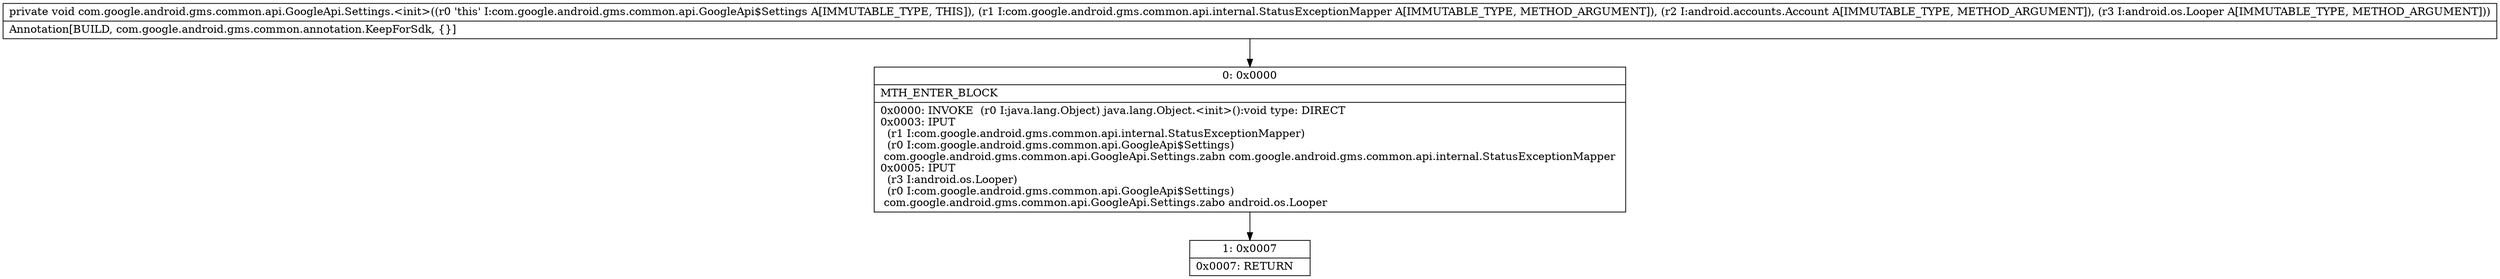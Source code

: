 digraph "CFG forcom.google.android.gms.common.api.GoogleApi.Settings.\<init\>(Lcom\/google\/android\/gms\/common\/api\/internal\/StatusExceptionMapper;Landroid\/accounts\/Account;Landroid\/os\/Looper;)V" {
Node_0 [shape=record,label="{0\:\ 0x0000|MTH_ENTER_BLOCK\l|0x0000: INVOKE  (r0 I:java.lang.Object) java.lang.Object.\<init\>():void type: DIRECT \l0x0003: IPUT  \l  (r1 I:com.google.android.gms.common.api.internal.StatusExceptionMapper)\l  (r0 I:com.google.android.gms.common.api.GoogleApi$Settings)\l com.google.android.gms.common.api.GoogleApi.Settings.zabn com.google.android.gms.common.api.internal.StatusExceptionMapper \l0x0005: IPUT  \l  (r3 I:android.os.Looper)\l  (r0 I:com.google.android.gms.common.api.GoogleApi$Settings)\l com.google.android.gms.common.api.GoogleApi.Settings.zabo android.os.Looper \l}"];
Node_1 [shape=record,label="{1\:\ 0x0007|0x0007: RETURN   \l}"];
MethodNode[shape=record,label="{private void com.google.android.gms.common.api.GoogleApi.Settings.\<init\>((r0 'this' I:com.google.android.gms.common.api.GoogleApi$Settings A[IMMUTABLE_TYPE, THIS]), (r1 I:com.google.android.gms.common.api.internal.StatusExceptionMapper A[IMMUTABLE_TYPE, METHOD_ARGUMENT]), (r2 I:android.accounts.Account A[IMMUTABLE_TYPE, METHOD_ARGUMENT]), (r3 I:android.os.Looper A[IMMUTABLE_TYPE, METHOD_ARGUMENT]))  | Annotation[BUILD, com.google.android.gms.common.annotation.KeepForSdk, \{\}]\l}"];
MethodNode -> Node_0;
Node_0 -> Node_1;
}

